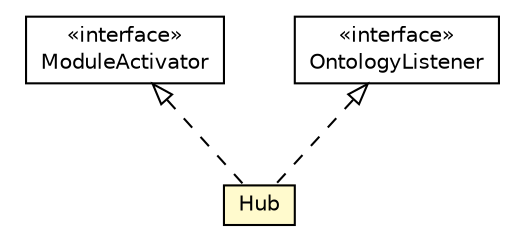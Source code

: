 #!/usr/local/bin/dot
#
# Class diagram 
# Generated by UMLGraph version R5_6-24-gf6e263 (http://www.umlgraph.org/)
#

digraph G {
	edge [fontname="Helvetica",fontsize=10,labelfontname="Helvetica",labelfontsize=10];
	node [fontname="Helvetica",fontsize=10,shape=plaintext];
	nodesep=0.25;
	ranksep=0.5;
	// org.universAAL.middleware.container.ModuleActivator
	c4288494 [label=<<table title="org.universAAL.middleware.container.ModuleActivator" border="0" cellborder="1" cellspacing="0" cellpadding="2" port="p" href="../../middleware/container/ModuleActivator.html">
		<tr><td><table border="0" cellspacing="0" cellpadding="1">
<tr><td align="center" balign="center"> &#171;interface&#187; </td></tr>
<tr><td align="center" balign="center"> ModuleActivator </td></tr>
		</table></td></tr>
		</table>>, URL="../../middleware/container/ModuleActivator.html", fontname="Helvetica", fontcolor="black", fontsize=10.0];
	// org.universAAL.middleware.util.OntologyListener
	c4288593 [label=<<table title="org.universAAL.middleware.util.OntologyListener" border="0" cellborder="1" cellspacing="0" cellpadding="2" port="p" href="../../middleware/util/OntologyListener.html">
		<tr><td><table border="0" cellspacing="0" cellpadding="1">
<tr><td align="center" balign="center"> &#171;interface&#187; </td></tr>
<tr><td align="center" balign="center"> OntologyListener </td></tr>
		</table></td></tr>
		</table>>, URL="../../middleware/util/OntologyListener.html", fontname="Helvetica", fontcolor="black", fontsize=10.0];
	// org.universAAL.context.che.Hub
	c4289725 [label=<<table title="org.universAAL.context.che.Hub" border="0" cellborder="1" cellspacing="0" cellpadding="2" port="p" bgcolor="lemonChiffon" href="./Hub.html">
		<tr><td><table border="0" cellspacing="0" cellpadding="1">
<tr><td align="center" balign="center"> Hub </td></tr>
		</table></td></tr>
		</table>>, URL="./Hub.html", fontname="Helvetica", fontcolor="black", fontsize=10.0];
	//org.universAAL.context.che.Hub implements org.universAAL.middleware.util.OntologyListener
	c4288593:p -> c4289725:p [dir=back,arrowtail=empty,style=dashed];
	//org.universAAL.context.che.Hub implements org.universAAL.middleware.container.ModuleActivator
	c4288494:p -> c4289725:p [dir=back,arrowtail=empty,style=dashed];
}

